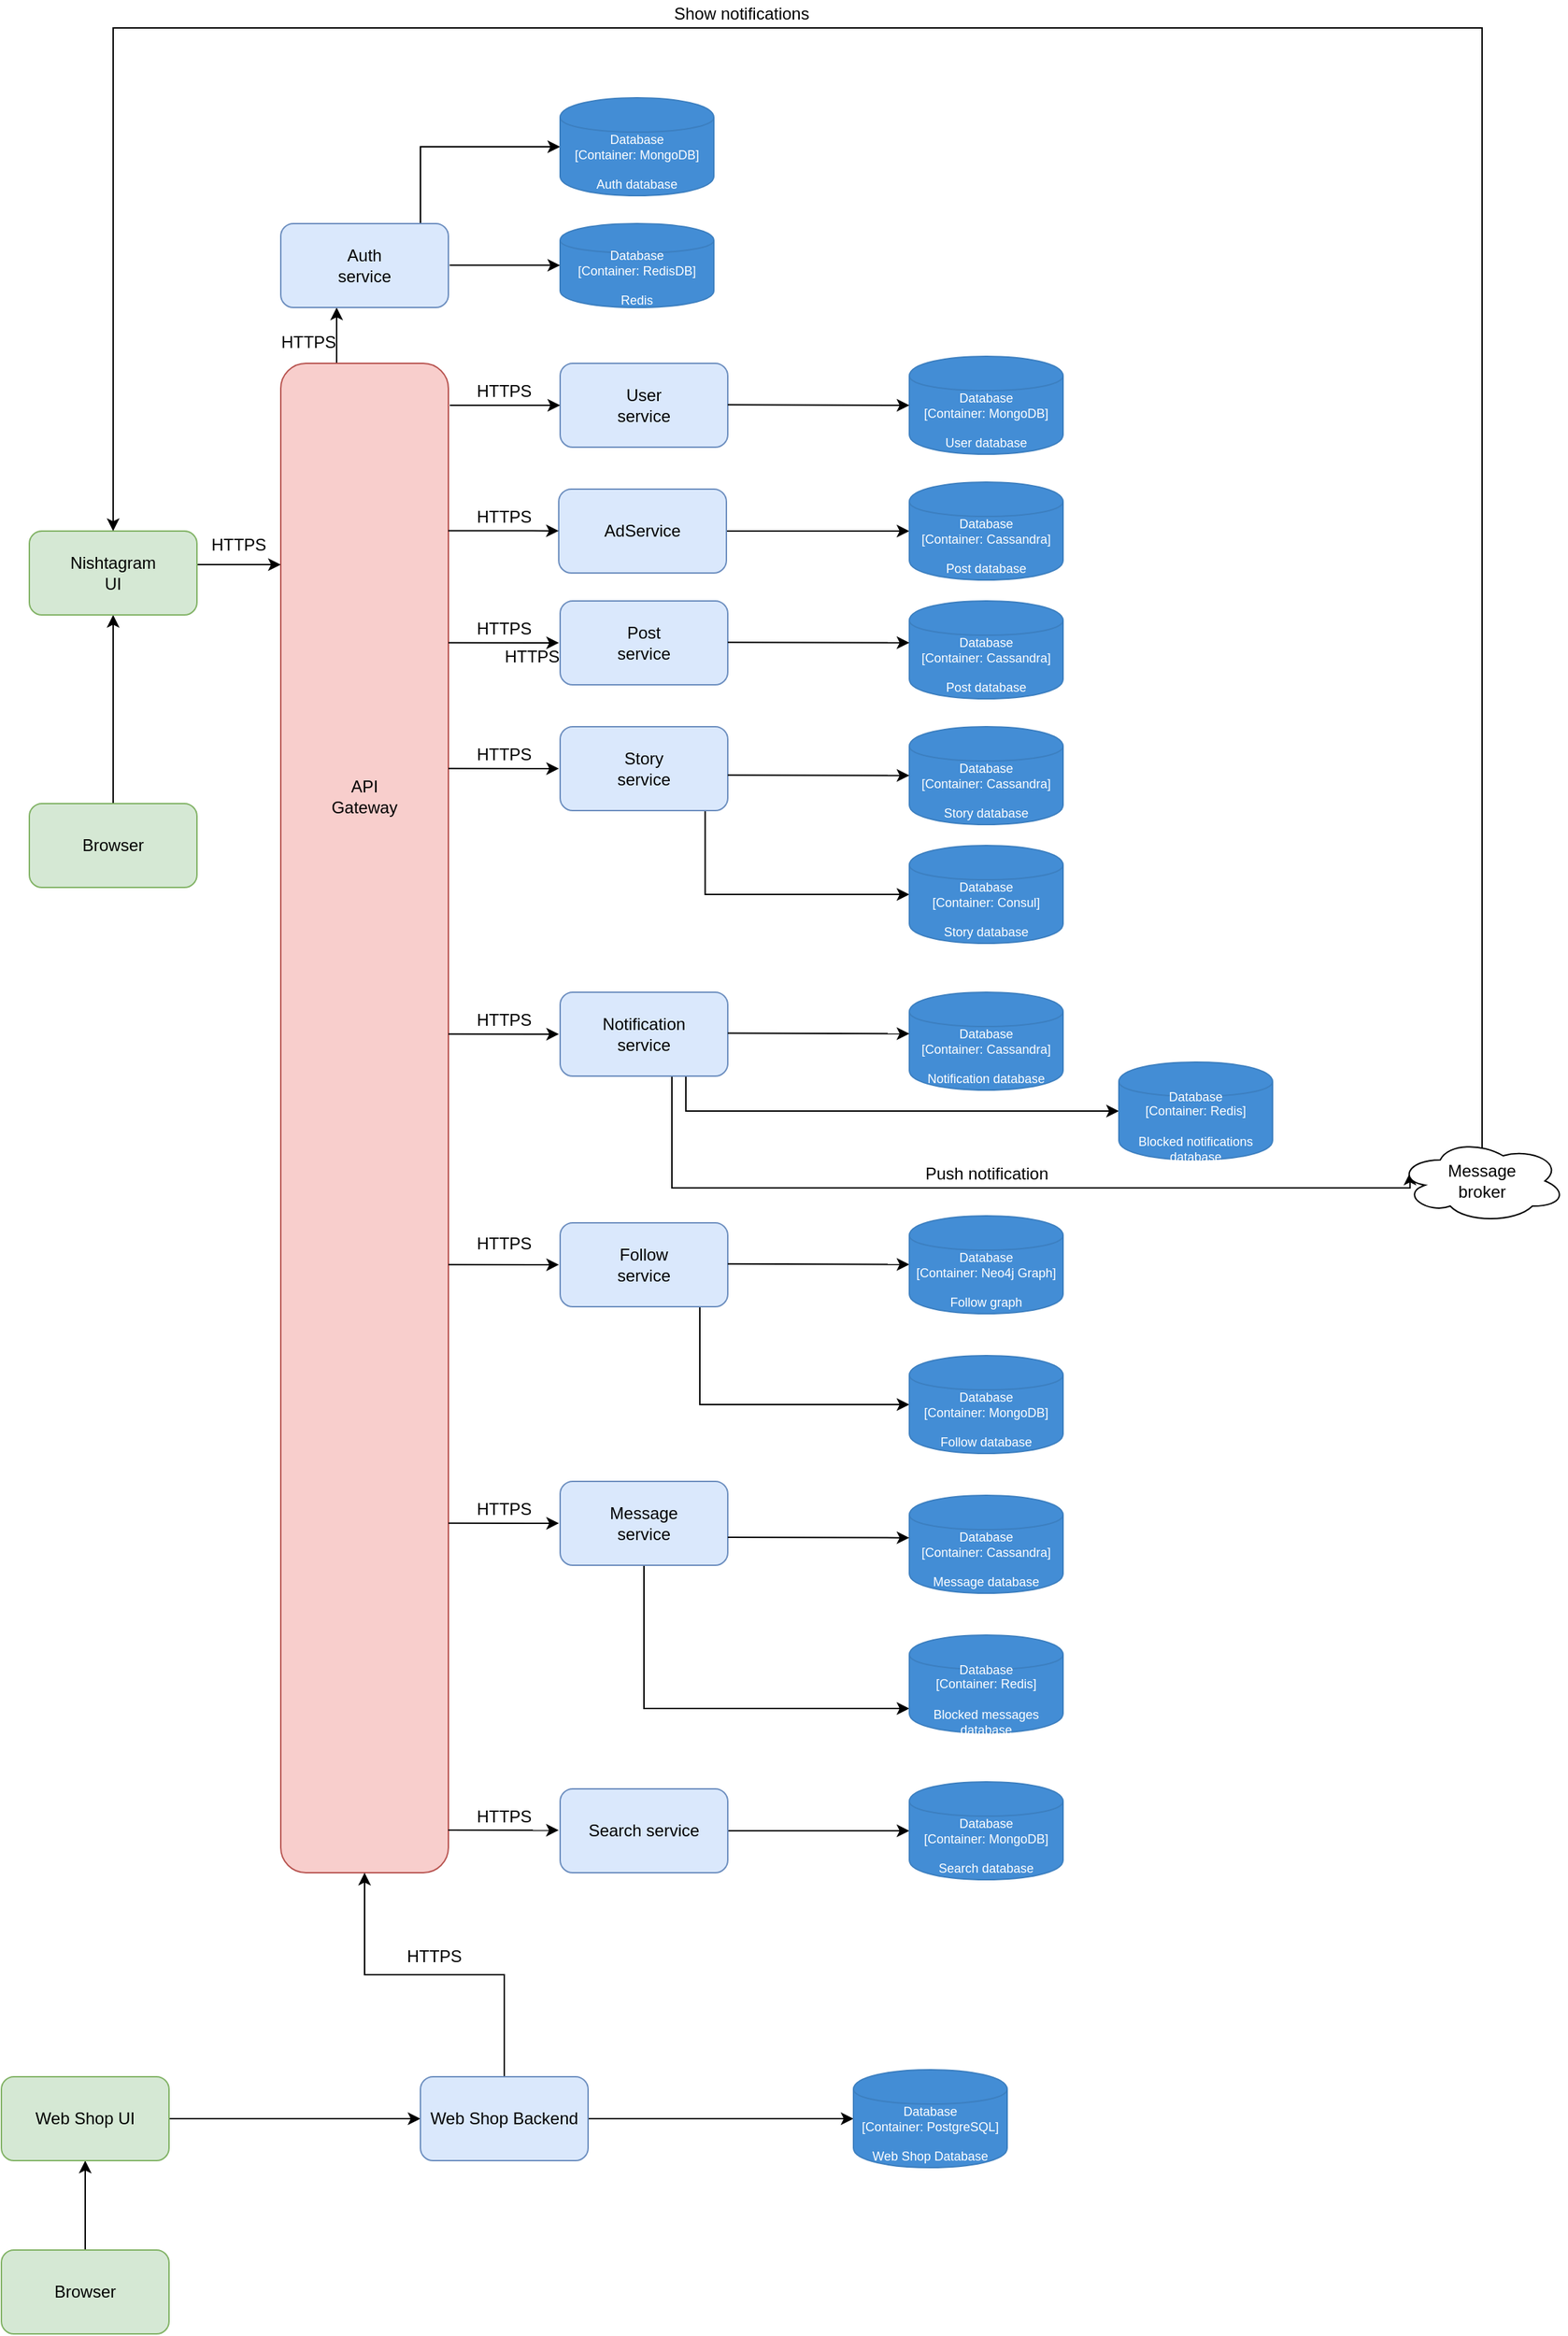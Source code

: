 <mxfile version="14.7.2" type="github">
  <diagram id="ZUU_ORbdmvxoiWIRQ5e9" name="Page-1">
    <mxGraphModel dx="2370" dy="2439" grid="1" gridSize="10" guides="1" tooltips="1" connect="1" arrows="1" fold="1" page="1" pageScale="1" pageWidth="1654" pageHeight="1169" math="0" shadow="0">
      <root>
        <mxCell id="0" />
        <mxCell id="1" parent="0" />
        <mxCell id="TCAJJFYS9Wigu0wZESpd-49" style="edgeStyle=orthogonalEdgeStyle;rounded=0;orthogonalLoop=1;jettySize=auto;html=1;exitX=0.25;exitY=0;exitDx=0;exitDy=0;fontSize=12;" parent="1" source="TCAJJFYS9Wigu0wZESpd-2" edge="1">
          <mxGeometry relative="1" as="geometry">
            <mxPoint x="380" y="200" as="targetPoint" />
            <Array as="points">
              <mxPoint x="380" y="240" />
              <mxPoint x="380" y="200" />
            </Array>
          </mxGeometry>
        </mxCell>
        <mxCell id="TCAJJFYS9Wigu0wZESpd-2" value="" style="rounded=1;whiteSpace=wrap;html=1;fillColor=#f8cecc;strokeColor=#b85450;" parent="1" vertex="1">
          <mxGeometry x="340" y="240" width="120" height="1080" as="geometry" />
        </mxCell>
        <mxCell id="TCAJJFYS9Wigu0wZESpd-3" value="API &lt;br&gt;Gateway" style="text;html=1;strokeColor=none;fillColor=none;align=center;verticalAlign=middle;whiteSpace=wrap;rounded=0;" parent="1" vertex="1">
          <mxGeometry x="380" y="540" width="40" height="20" as="geometry" />
        </mxCell>
        <mxCell id="g6OtUyUmYMgXXQMBs5Dp-11" style="edgeStyle=orthogonalEdgeStyle;rounded=0;orthogonalLoop=1;jettySize=auto;html=1;exitX=0.5;exitY=0;exitDx=0;exitDy=0;entryX=0.5;entryY=1;entryDx=0;entryDy=0;" edge="1" parent="1" source="TCAJJFYS9Wigu0wZESpd-4" target="TCAJJFYS9Wigu0wZESpd-7">
          <mxGeometry relative="1" as="geometry" />
        </mxCell>
        <mxCell id="TCAJJFYS9Wigu0wZESpd-4" value="" style="rounded=1;whiteSpace=wrap;html=1;fillColor=#d5e8d4;strokeColor=#82b366;" parent="1" vertex="1">
          <mxGeometry x="160" y="555" width="120" height="60" as="geometry" />
        </mxCell>
        <mxCell id="TCAJJFYS9Wigu0wZESpd-17" style="edgeStyle=orthogonalEdgeStyle;rounded=0;orthogonalLoop=1;jettySize=auto;html=1;" parent="1" source="TCAJJFYS9Wigu0wZESpd-7" edge="1">
          <mxGeometry relative="1" as="geometry">
            <mxPoint x="340" y="384" as="targetPoint" />
            <Array as="points">
              <mxPoint x="340" y="384" />
            </Array>
          </mxGeometry>
        </mxCell>
        <mxCell id="TCAJJFYS9Wigu0wZESpd-7" value="" style="rounded=1;whiteSpace=wrap;html=1;fillColor=#d5e8d4;strokeColor=#82b366;" parent="1" vertex="1">
          <mxGeometry x="160" y="360" width="120" height="60" as="geometry" />
        </mxCell>
        <mxCell id="TCAJJFYS9Wigu0wZESpd-8" value="Nishtagram &lt;br&gt;UI" style="text;html=1;strokeColor=none;fillColor=none;align=center;verticalAlign=middle;whiteSpace=wrap;rounded=0;" parent="1" vertex="1">
          <mxGeometry x="200" y="380" width="40" height="20" as="geometry" />
        </mxCell>
        <mxCell id="TCAJJFYS9Wigu0wZESpd-18" value="HTTPS" style="text;html=1;strokeColor=none;fillColor=none;align=center;verticalAlign=middle;whiteSpace=wrap;rounded=0;" parent="1" vertex="1">
          <mxGeometry x="290" y="360" width="40" height="20" as="geometry" />
        </mxCell>
        <mxCell id="TCAJJFYS9Wigu0wZESpd-19" value="" style="rounded=1;whiteSpace=wrap;html=1;fillColor=#dae8fc;strokeColor=#6c8ebf;" parent="1" vertex="1">
          <mxGeometry x="540" y="240" width="120" height="60" as="geometry" />
        </mxCell>
        <mxCell id="TCAJJFYS9Wigu0wZESpd-21" value="" style="rounded=1;whiteSpace=wrap;html=1;fillColor=#dae8fc;strokeColor=#6c8ebf;" parent="1" vertex="1">
          <mxGeometry x="540" y="410" width="120" height="60" as="geometry" />
        </mxCell>
        <mxCell id="TCAJJFYS9Wigu0wZESpd-64" style="edgeStyle=orthogonalEdgeStyle;rounded=0;orthogonalLoop=1;jettySize=auto;html=1;exitX=0.865;exitY=1.001;exitDx=0;exitDy=0;entryX=0;entryY=0.5;entryDx=0;entryDy=0;entryPerimeter=0;fontSize=12;exitPerimeter=0;" parent="1" source="TCAJJFYS9Wigu0wZESpd-22" target="TCAJJFYS9Wigu0wZESpd-63" edge="1">
          <mxGeometry relative="1" as="geometry" />
        </mxCell>
        <mxCell id="TCAJJFYS9Wigu0wZESpd-22" value="" style="rounded=1;whiteSpace=wrap;html=1;fillColor=#dae8fc;strokeColor=#6c8ebf;" parent="1" vertex="1">
          <mxGeometry x="540" y="500" width="120" height="60" as="geometry" />
        </mxCell>
        <mxCell id="TCAJJFYS9Wigu0wZESpd-23" value="User service" style="text;html=1;strokeColor=none;fillColor=none;align=center;verticalAlign=middle;whiteSpace=wrap;rounded=0;" parent="1" vertex="1">
          <mxGeometry x="580" y="260" width="40" height="20" as="geometry" />
        </mxCell>
        <mxCell id="TCAJJFYS9Wigu0wZESpd-27" value="Post service" style="text;html=1;strokeColor=none;fillColor=none;align=center;verticalAlign=middle;whiteSpace=wrap;rounded=0;fontSize=12;" parent="1" vertex="1">
          <mxGeometry x="580" y="430" width="40" height="20" as="geometry" />
        </mxCell>
        <mxCell id="TCAJJFYS9Wigu0wZESpd-28" value="Story service" style="text;html=1;strokeColor=none;fillColor=none;align=center;verticalAlign=middle;whiteSpace=wrap;rounded=0;fontSize=12;" parent="1" vertex="1">
          <mxGeometry x="580" y="520" width="40" height="20" as="geometry" />
        </mxCell>
        <mxCell id="tBfZVFhnJpXhr88LQR21-14" style="edgeStyle=orthogonalEdgeStyle;rounded=0;orthogonalLoop=1;jettySize=auto;html=1;exitX=0.927;exitY=0.986;exitDx=0;exitDy=0;entryX=0.07;entryY=0.4;entryDx=0;entryDy=0;entryPerimeter=0;exitPerimeter=0;" parent="1" source="TCAJJFYS9Wigu0wZESpd-31" edge="1" target="tBfZVFhnJpXhr88LQR21-8">
          <mxGeometry relative="1" as="geometry">
            <mxPoint x="632" y="750" as="sourcePoint" />
            <mxPoint x="794.8" y="799.76" as="targetPoint" />
            <Array as="points">
              <mxPoint x="620" y="749" />
              <mxPoint x="620" y="830" />
              <mxPoint x="1148" y="830" />
            </Array>
          </mxGeometry>
        </mxCell>
        <mxCell id="g6OtUyUmYMgXXQMBs5Dp-16" style="edgeStyle=orthogonalEdgeStyle;rounded=0;orthogonalLoop=1;jettySize=auto;html=1;exitX=0.75;exitY=1;exitDx=0;exitDy=0;" edge="1" parent="1" source="TCAJJFYS9Wigu0wZESpd-31" target="g6OtUyUmYMgXXQMBs5Dp-15">
          <mxGeometry relative="1" as="geometry" />
        </mxCell>
        <mxCell id="TCAJJFYS9Wigu0wZESpd-31" value="" style="rounded=1;whiteSpace=wrap;html=1;fillColor=#dae8fc;strokeColor=#6c8ebf;" parent="1" vertex="1">
          <mxGeometry x="540" y="690" width="120" height="60" as="geometry" />
        </mxCell>
        <mxCell id="TCAJJFYS9Wigu0wZESpd-32" value="Notification service" style="text;html=1;strokeColor=none;fillColor=none;align=center;verticalAlign=middle;whiteSpace=wrap;rounded=0;fontSize=12;" parent="1" vertex="1">
          <mxGeometry x="580" y="710" width="40" height="20" as="geometry" />
        </mxCell>
        <mxCell id="tBfZVFhnJpXhr88LQR21-4" style="edgeStyle=orthogonalEdgeStyle;rounded=0;orthogonalLoop=1;jettySize=auto;html=1;exitX=0.75;exitY=1;exitDx=0;exitDy=0;entryX=0;entryY=0.5;entryDx=0;entryDy=0;entryPerimeter=0;" parent="1" source="TCAJJFYS9Wigu0wZESpd-35" target="tBfZVFhnJpXhr88LQR21-3" edge="1">
          <mxGeometry relative="1" as="geometry">
            <Array as="points">
              <mxPoint x="640" y="915" />
              <mxPoint x="640" y="985" />
            </Array>
          </mxGeometry>
        </mxCell>
        <mxCell id="TCAJJFYS9Wigu0wZESpd-35" value="" style="rounded=1;whiteSpace=wrap;html=1;fillColor=#dae8fc;strokeColor=#6c8ebf;" parent="1" vertex="1">
          <mxGeometry x="540" y="855" width="120" height="60" as="geometry" />
        </mxCell>
        <mxCell id="TCAJJFYS9Wigu0wZESpd-36" value="Follow service" style="text;html=1;strokeColor=none;fillColor=none;align=center;verticalAlign=middle;whiteSpace=wrap;rounded=0;fontSize=12;" parent="1" vertex="1">
          <mxGeometry x="580" y="875" width="40" height="20" as="geometry" />
        </mxCell>
        <mxCell id="g6OtUyUmYMgXXQMBs5Dp-18" style="edgeStyle=orthogonalEdgeStyle;rounded=0;orthogonalLoop=1;jettySize=auto;html=1;exitX=0.5;exitY=1;exitDx=0;exitDy=0;entryX=0;entryY=0.75;entryDx=0;entryDy=0;entryPerimeter=0;" edge="1" parent="1" source="TCAJJFYS9Wigu0wZESpd-37" target="g6OtUyUmYMgXXQMBs5Dp-17">
          <mxGeometry relative="1" as="geometry" />
        </mxCell>
        <mxCell id="TCAJJFYS9Wigu0wZESpd-37" value="" style="rounded=1;whiteSpace=wrap;html=1;fillColor=#dae8fc;strokeColor=#6c8ebf;" parent="1" vertex="1">
          <mxGeometry x="540" y="1040" width="120" height="60" as="geometry" />
        </mxCell>
        <mxCell id="TCAJJFYS9Wigu0wZESpd-38" value="Message service" style="text;html=1;strokeColor=none;fillColor=none;align=center;verticalAlign=middle;whiteSpace=wrap;rounded=0;fontSize=12;" parent="1" vertex="1">
          <mxGeometry x="580" y="1060" width="40" height="20" as="geometry" />
        </mxCell>
        <mxCell id="tBfZVFhnJpXhr88LQR21-13" style="edgeStyle=orthogonalEdgeStyle;rounded=0;orthogonalLoop=1;jettySize=auto;html=1;exitX=0.75;exitY=0;exitDx=0;exitDy=0;entryX=0;entryY=0.5;entryDx=0;entryDy=0;entryPerimeter=0;" parent="1" source="TCAJJFYS9Wigu0wZESpd-39" target="tBfZVFhnJpXhr88LQR21-12" edge="1">
          <mxGeometry relative="1" as="geometry">
            <Array as="points">
              <mxPoint x="440" y="140" />
              <mxPoint x="440" y="85" />
            </Array>
          </mxGeometry>
        </mxCell>
        <mxCell id="TCAJJFYS9Wigu0wZESpd-39" value="" style="rounded=1;whiteSpace=wrap;html=1;fontSize=12;fillColor=#dae8fc;strokeColor=#6c8ebf;" parent="1" vertex="1">
          <mxGeometry x="340" y="140" width="120" height="60" as="geometry" />
        </mxCell>
        <mxCell id="TCAJJFYS9Wigu0wZESpd-40" value="&lt;div&gt;Auth&lt;/div&gt;&lt;div&gt;service&lt;br&gt;&lt;/div&gt;" style="text;html=1;strokeColor=none;fillColor=none;align=center;verticalAlign=middle;whiteSpace=wrap;rounded=0;fontSize=12;" parent="1" vertex="1">
          <mxGeometry x="380" y="160" width="40" height="20" as="geometry" />
        </mxCell>
        <mxCell id="TCAJJFYS9Wigu0wZESpd-42" value="" style="endArrow=classic;html=1;fontSize=12;entryX=0;entryY=0.5;entryDx=0;entryDy=0;" parent="1" target="TCAJJFYS9Wigu0wZESpd-19" edge="1">
          <mxGeometry width="50" height="50" relative="1" as="geometry">
            <mxPoint x="461" y="270" as="sourcePoint" />
            <mxPoint x="520" y="250" as="targetPoint" />
          </mxGeometry>
        </mxCell>
        <mxCell id="TCAJJFYS9Wigu0wZESpd-44" value="" style="endArrow=classic;html=1;fontSize=12;exitX=1.007;exitY=0.049;exitDx=0;exitDy=0;exitPerimeter=0;entryX=0;entryY=0.5;entryDx=0;entryDy=0;" parent="1" edge="1">
          <mxGeometry width="50" height="50" relative="1" as="geometry">
            <mxPoint x="460" y="439.86" as="sourcePoint" />
            <mxPoint x="539.16" y="439.97" as="targetPoint" />
          </mxGeometry>
        </mxCell>
        <mxCell id="TCAJJFYS9Wigu0wZESpd-45" value="" style="endArrow=classic;html=1;fontSize=12;exitX=1.007;exitY=0.049;exitDx=0;exitDy=0;exitPerimeter=0;entryX=0;entryY=0.5;entryDx=0;entryDy=0;" parent="1" edge="1">
          <mxGeometry width="50" height="50" relative="1" as="geometry">
            <mxPoint x="460" y="529.86" as="sourcePoint" />
            <mxPoint x="539.16" y="529.97" as="targetPoint" />
          </mxGeometry>
        </mxCell>
        <mxCell id="TCAJJFYS9Wigu0wZESpd-46" value="" style="endArrow=classic;html=1;fontSize=12;exitX=1.007;exitY=0.049;exitDx=0;exitDy=0;exitPerimeter=0;entryX=0;entryY=0.5;entryDx=0;entryDy=0;" parent="1" edge="1">
          <mxGeometry width="50" height="50" relative="1" as="geometry">
            <mxPoint x="460" y="719.86" as="sourcePoint" />
            <mxPoint x="539.16" y="719.97" as="targetPoint" />
          </mxGeometry>
        </mxCell>
        <mxCell id="TCAJJFYS9Wigu0wZESpd-47" value="" style="endArrow=classic;html=1;fontSize=12;exitX=1.007;exitY=0.049;exitDx=0;exitDy=0;exitPerimeter=0;entryX=0;entryY=0.5;entryDx=0;entryDy=0;" parent="1" edge="1">
          <mxGeometry width="50" height="50" relative="1" as="geometry">
            <mxPoint x="460" y="884.86" as="sourcePoint" />
            <mxPoint x="539.16" y="884.97" as="targetPoint" />
          </mxGeometry>
        </mxCell>
        <mxCell id="TCAJJFYS9Wigu0wZESpd-48" value="" style="endArrow=classic;html=1;fontSize=12;exitX=1.007;exitY=0.049;exitDx=0;exitDy=0;exitPerimeter=0;entryX=0;entryY=0.5;entryDx=0;entryDy=0;" parent="1" edge="1">
          <mxGeometry width="50" height="50" relative="1" as="geometry">
            <mxPoint x="460" y="1069.86" as="sourcePoint" />
            <mxPoint x="539.16" y="1069.97" as="targetPoint" />
          </mxGeometry>
        </mxCell>
        <object placeholders="1" c4Type="Database" c4Technology="MongoDB" c4Description="User database" label="%c4Type%&lt;div&gt;[Container:&amp;nbsp;%c4Technology%]&lt;/div&gt;&lt;br&gt;&lt;div&gt;%c4Description%&lt;/div&gt;" id="TCAJJFYS9Wigu0wZESpd-52">
          <mxCell style="shape=cylinder;whiteSpace=wrap;html=1;boundedLbl=1;rounded=0;labelBackgroundColor=none;fillColor=#438DD5;fontSize=9;fontColor=#ffffff;align=center;strokeColor=#3C7FC0;metaEdit=1;points=[[0.5,0,0],[1,0.25,0],[1,0.5,0],[1,0.75,0],[0.5,1,0],[0,0.75,0],[0,0.5,0],[0,0.25,0]];metaData={&quot;c4Type&quot;:{&quot;editable&quot;:false}};" parent="1" vertex="1">
            <mxGeometry x="790" y="235" width="110" height="70" as="geometry" />
          </mxCell>
        </object>
        <object placeholders="1" c4Type="Database" c4Technology="RedisDB" c4Description="Redis" label="%c4Type%&lt;div&gt;[Container:&amp;nbsp;%c4Technology%]&lt;/div&gt;&lt;br&gt;&lt;div&gt;%c4Description%&lt;/div&gt;" id="TCAJJFYS9Wigu0wZESpd-54">
          <mxCell style="shape=cylinder;whiteSpace=wrap;html=1;boundedLbl=1;rounded=0;labelBackgroundColor=none;fillColor=#438DD5;fontSize=9;fontColor=#ffffff;align=center;strokeColor=#3C7FC0;metaEdit=1;points=[[0.5,0,0],[1,0.25,0],[1,0.5,0],[1,0.75,0],[0.5,1,0],[0,0.75,0],[0,0.5,0],[0,0.25,0]];metaData={&quot;c4Type&quot;:{&quot;editable&quot;:false}};" parent="1" vertex="1">
            <mxGeometry x="540" y="140" width="110" height="60" as="geometry" />
          </mxCell>
        </object>
        <mxCell id="TCAJJFYS9Wigu0wZESpd-55" value="" style="endArrow=classic;html=1;fontSize=12;exitX=1.007;exitY=0.049;exitDx=0;exitDy=0;exitPerimeter=0;entryX=0;entryY=0.5;entryDx=0;entryDy=0;" parent="1" edge="1">
          <mxGeometry width="50" height="50" relative="1" as="geometry">
            <mxPoint x="460.84" y="169.71" as="sourcePoint" />
            <mxPoint x="540" y="169.82" as="targetPoint" />
          </mxGeometry>
        </mxCell>
        <mxCell id="TCAJJFYS9Wigu0wZESpd-56" value="" style="endArrow=classic;html=1;fontSize=12;exitX=1.007;exitY=0.049;exitDx=0;exitDy=0;exitPerimeter=0;entryX=0;entryY=0.5;entryDx=0;entryDy=0;entryPerimeter=0;" parent="1" target="TCAJJFYS9Wigu0wZESpd-52" edge="1">
          <mxGeometry width="50" height="50" relative="1" as="geometry">
            <mxPoint x="660.0" y="269.66" as="sourcePoint" />
            <mxPoint x="739.16" y="269.77" as="targetPoint" />
          </mxGeometry>
        </mxCell>
        <object placeholders="1" c4Type="Database" c4Technology="Cassandra" c4Description="Post database" label="%c4Type%&lt;div&gt;[Container:&amp;nbsp;%c4Technology%]&lt;/div&gt;&lt;br&gt;&lt;div&gt;%c4Description%&lt;/div&gt;" id="TCAJJFYS9Wigu0wZESpd-57">
          <mxCell style="shape=cylinder;whiteSpace=wrap;html=1;boundedLbl=1;rounded=0;labelBackgroundColor=none;fillColor=#438DD5;fontSize=9;fontColor=#ffffff;align=center;strokeColor=#3C7FC0;metaEdit=1;points=[[0.5,0,0],[1,0.25,0],[1,0.5,0],[1,0.75,0],[0.5,1,0],[0,0.75,0],[0,0.5,0],[0,0.25,0]];metaData={&quot;c4Type&quot;:{&quot;editable&quot;:false}};" parent="1" vertex="1">
            <mxGeometry x="790" y="410" width="110" height="70" as="geometry" />
          </mxCell>
        </object>
        <mxCell id="TCAJJFYS9Wigu0wZESpd-58" value="" style="endArrow=classic;html=1;fontSize=12;exitX=1.007;exitY=0.049;exitDx=0;exitDy=0;exitPerimeter=0;entryX=0;entryY=0.5;entryDx=0;entryDy=0;entryPerimeter=0;" parent="1" edge="1">
          <mxGeometry width="50" height="50" relative="1" as="geometry">
            <mxPoint x="660" y="439.58" as="sourcePoint" />
            <mxPoint x="790" y="439.92" as="targetPoint" />
          </mxGeometry>
        </mxCell>
        <object placeholders="1" c4Type="Database" c4Technology="Cassandra" c4Description="Story database" label="%c4Type%&lt;div&gt;[Container:&amp;nbsp;%c4Technology%]&lt;/div&gt;&lt;br&gt;&lt;div&gt;%c4Description%&lt;/div&gt;" id="TCAJJFYS9Wigu0wZESpd-61">
          <mxCell style="shape=cylinder;whiteSpace=wrap;html=1;boundedLbl=1;rounded=0;labelBackgroundColor=none;fillColor=#438DD5;fontSize=9;fontColor=#ffffff;align=center;strokeColor=#3C7FC0;metaEdit=1;points=[[0.5,0,0],[1,0.25,0],[1,0.5,0],[1,0.75,0],[0.5,1,0],[0,0.75,0],[0,0.5,0],[0,0.25,0]];metaData={&quot;c4Type&quot;:{&quot;editable&quot;:false}};" parent="1" vertex="1">
            <mxGeometry x="790" y="500" width="110" height="70" as="geometry" />
          </mxCell>
        </object>
        <mxCell id="TCAJJFYS9Wigu0wZESpd-62" value="" style="endArrow=classic;html=1;fontSize=12;exitX=1.007;exitY=0.049;exitDx=0;exitDy=0;exitPerimeter=0;entryX=0;entryY=0.5;entryDx=0;entryDy=0;entryPerimeter=0;" parent="1" edge="1">
          <mxGeometry width="50" height="50" relative="1" as="geometry">
            <mxPoint x="660" y="534.58" as="sourcePoint" />
            <mxPoint x="790" y="534.92" as="targetPoint" />
          </mxGeometry>
        </mxCell>
        <object placeholders="1" c4Type="Database" c4Technology="Consul" c4Description="Story database" label="%c4Type%&lt;div&gt;[Container:&amp;nbsp;%c4Technology%]&lt;/div&gt;&lt;br&gt;&lt;div&gt;%c4Description%&lt;/div&gt;" id="TCAJJFYS9Wigu0wZESpd-63">
          <mxCell style="shape=cylinder;whiteSpace=wrap;html=1;boundedLbl=1;rounded=0;labelBackgroundColor=none;fillColor=#438DD5;fontSize=9;fontColor=#ffffff;align=center;strokeColor=#3C7FC0;metaEdit=1;points=[[0.5,0,0],[1,0.25,0],[1,0.5,0],[1,0.75,0],[0.5,1,0],[0,0.75,0],[0,0.5,0],[0,0.25,0]];metaData={&quot;c4Type&quot;:{&quot;editable&quot;:false}};" parent="1" vertex="1">
            <mxGeometry x="790" y="585" width="110" height="70" as="geometry" />
          </mxCell>
        </object>
        <mxCell id="TCAJJFYS9Wigu0wZESpd-68" value="" style="endArrow=classic;html=1;fontSize=12;exitX=1.007;exitY=0.049;exitDx=0;exitDy=0;exitPerimeter=0;entryX=0;entryY=0.5;entryDx=0;entryDy=0;entryPerimeter=0;" parent="1" edge="1">
          <mxGeometry width="50" height="50" relative="1" as="geometry">
            <mxPoint x="660" y="884.41" as="sourcePoint" />
            <mxPoint x="790" y="884.75" as="targetPoint" />
          </mxGeometry>
        </mxCell>
        <object placeholders="1" c4Type="Database" c4Technology="Neo4j Graph" c4Description="Follow graph" label="%c4Type%&lt;div&gt;[Container:&amp;nbsp;%c4Technology%]&lt;/div&gt;&lt;br&gt;&lt;div&gt;%c4Description%&lt;/div&gt;" id="tBfZVFhnJpXhr88LQR21-2">
          <mxCell style="shape=cylinder;whiteSpace=wrap;html=1;boundedLbl=1;rounded=0;labelBackgroundColor=none;fillColor=#438DD5;fontSize=9;fontColor=#ffffff;align=center;strokeColor=#3C7FC0;metaEdit=1;points=[[0.5,0,0],[1,0.25,0],[1,0.5,0],[1,0.75,0],[0.5,1,0],[0,0.75,0],[0,0.5,0],[0,0.25,0]];metaData={&quot;c4Type&quot;:{&quot;editable&quot;:false}};" parent="1" vertex="1">
            <mxGeometry x="790" y="850" width="110" height="70" as="geometry" />
          </mxCell>
        </object>
        <object placeholders="1" c4Type="Database" c4Technology="MongoDB" c4Description="Follow database" label="%c4Type%&lt;div&gt;[Container:&amp;nbsp;%c4Technology%]&lt;/div&gt;&lt;br&gt;&lt;div&gt;%c4Description%&lt;/div&gt;" id="tBfZVFhnJpXhr88LQR21-3">
          <mxCell style="shape=cylinder;whiteSpace=wrap;html=1;boundedLbl=1;rounded=0;labelBackgroundColor=none;fillColor=#438DD5;fontSize=9;fontColor=#ffffff;align=center;strokeColor=#3C7FC0;metaEdit=1;points=[[0.5,0,0],[1,0.25,0],[1,0.5,0],[1,0.75,0],[0.5,1,0],[0,0.75,0],[0,0.5,0],[0,0.25,0]];metaData={&quot;c4Type&quot;:{&quot;editable&quot;:false}};" parent="1" vertex="1">
            <mxGeometry x="790" y="950" width="110" height="70" as="geometry" />
          </mxCell>
        </object>
        <object placeholders="1" c4Type="Database" c4Technology="Cassandra" c4Description="Notification database" label="%c4Type%&lt;div&gt;[Container:&amp;nbsp;%c4Technology%]&lt;/div&gt;&lt;br&gt;&lt;div&gt;%c4Description%&lt;/div&gt;" id="tBfZVFhnJpXhr88LQR21-5">
          <mxCell style="shape=cylinder;whiteSpace=wrap;html=1;boundedLbl=1;rounded=0;labelBackgroundColor=none;fillColor=#438DD5;fontSize=9;fontColor=#ffffff;align=center;strokeColor=#3C7FC0;metaEdit=1;points=[[0.5,0,0],[1,0.25,0],[1,0.5,0],[1,0.75,0],[0.5,1,0],[0,0.75,0],[0,0.5,0],[0,0.25,0]];metaData={&quot;c4Type&quot;:{&quot;editable&quot;:false}};" parent="1" vertex="1">
            <mxGeometry x="790" y="690" width="110" height="70" as="geometry" />
          </mxCell>
        </object>
        <mxCell id="tBfZVFhnJpXhr88LQR21-7" value="" style="endArrow=classic;html=1;fontSize=12;exitX=1.007;exitY=0.049;exitDx=0;exitDy=0;exitPerimeter=0;entryX=0;entryY=0.5;entryDx=0;entryDy=0;entryPerimeter=0;" parent="1" edge="1">
          <mxGeometry width="50" height="50" relative="1" as="geometry">
            <mxPoint x="660" y="719.29" as="sourcePoint" />
            <mxPoint x="790" y="719.63" as="targetPoint" />
          </mxGeometry>
        </mxCell>
        <mxCell id="g6OtUyUmYMgXXQMBs5Dp-8" style="edgeStyle=orthogonalEdgeStyle;rounded=0;orthogonalLoop=1;jettySize=auto;html=1;entryX=0.5;entryY=0;entryDx=0;entryDy=0;exitX=0.5;exitY=0;exitDx=0;exitDy=0;" edge="1" parent="1" source="tBfZVFhnJpXhr88LQR21-21" target="TCAJJFYS9Wigu0wZESpd-7">
          <mxGeometry relative="1" as="geometry">
            <mxPoint x="220" y="350" as="targetPoint" />
            <Array as="points">
              <mxPoint x="1200" />
              <mxPoint x="220" />
            </Array>
          </mxGeometry>
        </mxCell>
        <mxCell id="tBfZVFhnJpXhr88LQR21-8" value="" style="ellipse;shape=cloud;whiteSpace=wrap;html=1;" parent="1" vertex="1">
          <mxGeometry x="1140" y="795" width="120" height="60" as="geometry" />
        </mxCell>
        <object placeholders="1" c4Type="Database" c4Technology="MongoDB" c4Description="Auth database" label="%c4Type%&lt;div&gt;[Container:&amp;nbsp;%c4Technology%]&lt;/div&gt;&lt;br&gt;&lt;div&gt;%c4Description%&lt;/div&gt;" id="tBfZVFhnJpXhr88LQR21-12">
          <mxCell style="shape=cylinder;whiteSpace=wrap;html=1;boundedLbl=1;rounded=0;labelBackgroundColor=none;fillColor=#438DD5;fontSize=9;fontColor=#ffffff;align=center;strokeColor=#3C7FC0;metaEdit=1;points=[[0.5,0,0],[1,0.25,0],[1,0.5,0],[1,0.75,0],[0.5,1,0],[0,0.75,0],[0,0.5,0],[0,0.25,0]];metaData={&quot;c4Type&quot;:{&quot;editable&quot;:false}};" parent="1" vertex="1">
            <mxGeometry x="540" y="50" width="110" height="70" as="geometry" />
          </mxCell>
        </object>
        <mxCell id="tBfZVFhnJpXhr88LQR21-15" value="Push notification" style="text;html=1;strokeColor=none;fillColor=none;align=center;verticalAlign=middle;whiteSpace=wrap;rounded=0;" parent="1" vertex="1">
          <mxGeometry x="742.5" y="810" width="205" height="20" as="geometry" />
        </mxCell>
        <object placeholders="1" c4Type="Database" c4Technology="Cassandra" c4Description="Message database" label="%c4Type%&lt;div&gt;[Container:&amp;nbsp;%c4Technology%]&lt;/div&gt;&lt;br&gt;&lt;div&gt;%c4Description%&lt;/div&gt;" id="tBfZVFhnJpXhr88LQR21-16">
          <mxCell style="shape=cylinder;whiteSpace=wrap;html=1;boundedLbl=1;rounded=0;labelBackgroundColor=none;fillColor=#438DD5;fontSize=9;fontColor=#ffffff;align=center;strokeColor=#3C7FC0;metaEdit=1;points=[[0.5,0,0],[1,0.25,0],[1,0.5,0],[1,0.75,0],[0.5,1,0],[0,0.75,0],[0,0.5,0],[0,0.25,0]];metaData={&quot;c4Type&quot;:{&quot;editable&quot;:false}};" parent="1" vertex="1">
            <mxGeometry x="790" y="1050" width="110" height="70" as="geometry" />
          </mxCell>
        </object>
        <mxCell id="tBfZVFhnJpXhr88LQR21-18" value="" style="endArrow=classic;html=1;fontSize=12;exitX=1.007;exitY=0.049;exitDx=0;exitDy=0;exitPerimeter=0;entryX=0;entryY=0.5;entryDx=0;entryDy=0;entryPerimeter=0;" parent="1" edge="1">
          <mxGeometry width="50" height="50" relative="1" as="geometry">
            <mxPoint x="660" y="1080" as="sourcePoint" />
            <mxPoint x="790" y="1080.34" as="targetPoint" />
          </mxGeometry>
        </mxCell>
        <mxCell id="tBfZVFhnJpXhr88LQR21-21" value="Message broker" style="text;html=1;strokeColor=none;fillColor=none;align=center;verticalAlign=middle;whiteSpace=wrap;rounded=0;" parent="1" vertex="1">
          <mxGeometry x="1160" y="815" width="80" height="20" as="geometry" />
        </mxCell>
        <mxCell id="tBfZVFhnJpXhr88LQR21-23" value="HTTPS" style="text;html=1;strokeColor=none;fillColor=none;align=center;verticalAlign=middle;whiteSpace=wrap;rounded=0;" parent="1" vertex="1">
          <mxGeometry x="480" y="250" width="40" height="20" as="geometry" />
        </mxCell>
        <mxCell id="tBfZVFhnJpXhr88LQR21-28" value="HTTPS" style="text;html=1;strokeColor=none;fillColor=none;align=center;verticalAlign=middle;whiteSpace=wrap;rounded=0;" parent="1" vertex="1">
          <mxGeometry x="480" y="420" width="40" height="20" as="geometry" />
        </mxCell>
        <mxCell id="tBfZVFhnJpXhr88LQR21-29" value="HTTPS" style="text;html=1;strokeColor=none;fillColor=none;align=center;verticalAlign=middle;whiteSpace=wrap;rounded=0;" parent="1" vertex="1">
          <mxGeometry x="480" y="510" width="40" height="20" as="geometry" />
        </mxCell>
        <mxCell id="tBfZVFhnJpXhr88LQR21-30" value="HTTPS" style="text;html=1;strokeColor=none;fillColor=none;align=center;verticalAlign=middle;whiteSpace=wrap;rounded=0;" parent="1" vertex="1">
          <mxGeometry x="480" y="700" width="40" height="20" as="geometry" />
        </mxCell>
        <mxCell id="tBfZVFhnJpXhr88LQR21-31" value="HTTPS" style="text;html=1;strokeColor=none;fillColor=none;align=center;verticalAlign=middle;whiteSpace=wrap;rounded=0;" parent="1" vertex="1">
          <mxGeometry x="480" y="860" width="40" height="20" as="geometry" />
        </mxCell>
        <mxCell id="tBfZVFhnJpXhr88LQR21-32" value="HTTPS" style="text;html=1;strokeColor=none;fillColor=none;align=center;verticalAlign=middle;whiteSpace=wrap;rounded=0;" parent="1" vertex="1">
          <mxGeometry x="480" y="1050" width="40" height="20" as="geometry" />
        </mxCell>
        <mxCell id="tBfZVFhnJpXhr88LQR21-33" value="HTTPS" style="text;html=1;strokeColor=none;fillColor=none;align=center;verticalAlign=middle;whiteSpace=wrap;rounded=0;" parent="1" vertex="1">
          <mxGeometry x="340" y="215" width="40" height="20" as="geometry" />
        </mxCell>
        <mxCell id="qoyNyBYoRdIygSQEXisO-11" value="" style="edgeStyle=orthogonalEdgeStyle;rounded=0;orthogonalLoop=1;jettySize=auto;html=1;" parent="1" source="qoyNyBYoRdIygSQEXisO-2" target="qoyNyBYoRdIygSQEXisO-3" edge="1">
          <mxGeometry relative="1" as="geometry" />
        </mxCell>
        <mxCell id="qoyNyBYoRdIygSQEXisO-2" value="Browser&lt;span style=&quot;color: rgba(0 , 0 , 0 , 0) ; font-family: monospace ; font-size: 0px&quot;&gt;%3CmxGraphModel%3E%3Croot%3E%3CmxCell%20id%3D%220%22%2F%3E%3CmxCell%20id%3D%221%22%20parent%3D%220%22%2F%3E%3CmxCell%20id%3D%222%22%20value%3D%22consumes%22%20style%3D%22text%3Bhtml%3D1%3BstrokeColor%3Dnone%3BfillColor%3Dnone%3Balign%3Dcenter%3BverticalAlign%3Dmiddle%3BwhiteSpace%3Dwrap%3Brounded%3D0%3B%22%20vertex%3D%221%22%20parent%3D%221%22%3E%3CmxGeometry%20x%3D%22230%22%20y%3D%22230%22%20width%3D%2240%22%20height%3D%2220%22%20as%3D%22geometry%22%2F%3E%3C%2FmxCell%3E%3C%2Froot%3E%3C%2FmxGraphModel%3E&lt;/span&gt;" style="rounded=1;whiteSpace=wrap;html=1;fillColor=#d5e8d4;strokeColor=#82b366;" parent="1" vertex="1">
          <mxGeometry x="140" y="1590" width="120" height="60" as="geometry" />
        </mxCell>
        <mxCell id="qoyNyBYoRdIygSQEXisO-8" style="edgeStyle=orthogonalEdgeStyle;rounded=0;orthogonalLoop=1;jettySize=auto;html=1;exitX=1;exitY=0.5;exitDx=0;exitDy=0;entryX=0;entryY=0.5;entryDx=0;entryDy=0;" parent="1" source="qoyNyBYoRdIygSQEXisO-3" target="qoyNyBYoRdIygSQEXisO-4" edge="1">
          <mxGeometry relative="1" as="geometry" />
        </mxCell>
        <mxCell id="qoyNyBYoRdIygSQEXisO-3" value="Web Shop UI" style="rounded=1;whiteSpace=wrap;html=1;fillColor=#d5e8d4;strokeColor=#82b366;" parent="1" vertex="1">
          <mxGeometry x="140" y="1466" width="120" height="60" as="geometry" />
        </mxCell>
        <mxCell id="qoyNyBYoRdIygSQEXisO-9" style="edgeStyle=orthogonalEdgeStyle;rounded=0;orthogonalLoop=1;jettySize=auto;html=1;exitX=1;exitY=0.5;exitDx=0;exitDy=0;entryX=0;entryY=0.5;entryDx=0;entryDy=0;entryPerimeter=0;" parent="1" source="qoyNyBYoRdIygSQEXisO-4" target="qoyNyBYoRdIygSQEXisO-6" edge="1">
          <mxGeometry relative="1" as="geometry" />
        </mxCell>
        <mxCell id="g6OtUyUmYMgXXQMBs5Dp-20" style="edgeStyle=orthogonalEdgeStyle;rounded=0;orthogonalLoop=1;jettySize=auto;html=1;exitX=0.5;exitY=0;exitDx=0;exitDy=0;" edge="1" parent="1" source="qoyNyBYoRdIygSQEXisO-4" target="TCAJJFYS9Wigu0wZESpd-2">
          <mxGeometry relative="1" as="geometry" />
        </mxCell>
        <mxCell id="qoyNyBYoRdIygSQEXisO-4" value="Web Shop Backend" style="rounded=1;whiteSpace=wrap;html=1;fillColor=#dae8fc;strokeColor=#6c8ebf;" parent="1" vertex="1">
          <mxGeometry x="440" y="1466" width="120" height="60" as="geometry" />
        </mxCell>
        <object placeholders="1" c4Type="Database" c4Technology="PostgreSQL" c4Description="Web Shop Database" label="%c4Type%&lt;div&gt;[Container:&amp;nbsp;%c4Technology%]&lt;/div&gt;&lt;br&gt;&lt;div&gt;%c4Description%&lt;/div&gt;" id="qoyNyBYoRdIygSQEXisO-6">
          <mxCell style="shape=cylinder;whiteSpace=wrap;html=1;boundedLbl=1;rounded=0;labelBackgroundColor=none;fillColor=#438DD5;fontSize=9;fontColor=#ffffff;align=center;strokeColor=#3C7FC0;metaEdit=1;points=[[0.5,0,0],[1,0.25,0],[1,0.5,0],[1,0.75,0],[0.5,1,0],[0,0.75,0],[0,0.5,0],[0,0.25,0]];metaData={&quot;c4Type&quot;:{&quot;editable&quot;:false}};" parent="1" vertex="1">
            <mxGeometry x="750" y="1461" width="110" height="70" as="geometry" />
          </mxCell>
        </object>
        <mxCell id="qoyNyBYoRdIygSQEXisO-12" value="HTTPS" style="text;html=1;strokeColor=none;fillColor=none;align=center;verticalAlign=middle;whiteSpace=wrap;rounded=0;" parent="1" vertex="1">
          <mxGeometry x="430" y="1370" width="40" height="20" as="geometry" />
        </mxCell>
        <mxCell id="g6OtUyUmYMgXXQMBs5Dp-3" style="edgeStyle=orthogonalEdgeStyle;rounded=0;orthogonalLoop=1;jettySize=auto;html=1;exitX=1;exitY=0.5;exitDx=0;exitDy=0;entryX=0;entryY=0.5;entryDx=0;entryDy=0;entryPerimeter=0;" edge="1" parent="1" source="g6OtUyUmYMgXXQMBs5Dp-1" target="g6OtUyUmYMgXXQMBs5Dp-2">
          <mxGeometry relative="1" as="geometry" />
        </mxCell>
        <mxCell id="g6OtUyUmYMgXXQMBs5Dp-1" value="AdService&lt;br&gt;" style="rounded=1;whiteSpace=wrap;html=1;fillColor=#dae8fc;strokeColor=#6c8ebf;" vertex="1" parent="1">
          <mxGeometry x="539" y="330" width="120" height="60" as="geometry" />
        </mxCell>
        <object placeholders="1" c4Type="Database" c4Technology="Cassandra" c4Description="Post database" label="%c4Type%&lt;div&gt;[Container:&amp;nbsp;%c4Technology%]&lt;/div&gt;&lt;br&gt;&lt;div&gt;%c4Description%&lt;/div&gt;" id="g6OtUyUmYMgXXQMBs5Dp-2">
          <mxCell style="shape=cylinder;whiteSpace=wrap;html=1;boundedLbl=1;rounded=0;labelBackgroundColor=none;fillColor=#438DD5;fontSize=9;fontColor=#ffffff;align=center;strokeColor=#3C7FC0;metaEdit=1;points=[[0.5,0,0],[1,0.25,0],[1,0.5,0],[1,0.75,0],[0.5,1,0],[0,0.75,0],[0,0.5,0],[0,0.25,0]];metaData={&quot;c4Type&quot;:{&quot;editable&quot;:false}};" vertex="1" parent="1">
            <mxGeometry x="790" y="325" width="110" height="70" as="geometry" />
          </mxCell>
        </object>
        <mxCell id="g6OtUyUmYMgXXQMBs5Dp-4" value="" style="endArrow=classic;html=1;fontSize=12;exitX=1.007;exitY=0.049;exitDx=0;exitDy=0;exitPerimeter=0;entryX=0;entryY=0.5;entryDx=0;entryDy=0;" edge="1" parent="1">
          <mxGeometry width="50" height="50" relative="1" as="geometry">
            <mxPoint x="459.84" y="359.72" as="sourcePoint" />
            <mxPoint x="539.0" y="359.83" as="targetPoint" />
          </mxGeometry>
        </mxCell>
        <mxCell id="g6OtUyUmYMgXXQMBs5Dp-5" value="HTTPS" style="text;html=1;strokeColor=none;fillColor=none;align=center;verticalAlign=middle;whiteSpace=wrap;rounded=0;" vertex="1" parent="1">
          <mxGeometry x="480" y="340" width="40" height="20" as="geometry" />
        </mxCell>
        <mxCell id="g6OtUyUmYMgXXQMBs5Dp-9" value="HTTPS" style="text;html=1;strokeColor=none;fillColor=none;align=center;verticalAlign=middle;whiteSpace=wrap;rounded=0;" vertex="1" parent="1">
          <mxGeometry x="500" y="440" width="40" height="20" as="geometry" />
        </mxCell>
        <mxCell id="g6OtUyUmYMgXXQMBs5Dp-10" value="Browser&lt;br&gt;" style="text;html=1;strokeColor=none;fillColor=none;align=center;verticalAlign=middle;whiteSpace=wrap;rounded=0;" vertex="1" parent="1">
          <mxGeometry x="200" y="575" width="40" height="20" as="geometry" />
        </mxCell>
        <mxCell id="g6OtUyUmYMgXXQMBs5Dp-12" value="Show notifications" style="text;html=1;strokeColor=none;fillColor=none;align=center;verticalAlign=middle;whiteSpace=wrap;rounded=0;" vertex="1" parent="1">
          <mxGeometry x="600" y="-20" width="140" height="20" as="geometry" />
        </mxCell>
        <object placeholders="1" c4Type="Database" c4Technology="Redis" c4Description="Blocked notifications database" label="%c4Type%&lt;div&gt;[Container:&amp;nbsp;%c4Technology%]&lt;/div&gt;&lt;br&gt;&lt;div&gt;%c4Description%&lt;/div&gt;" id="g6OtUyUmYMgXXQMBs5Dp-15">
          <mxCell style="shape=cylinder;whiteSpace=wrap;html=1;boundedLbl=1;rounded=0;labelBackgroundColor=none;fillColor=#438DD5;fontSize=9;fontColor=#ffffff;align=center;strokeColor=#3C7FC0;metaEdit=1;points=[[0.5,0,0],[1,0.25,0],[1,0.5,0],[1,0.75,0],[0.5,1,0],[0,0.75,0],[0,0.5,0],[0,0.25,0]];metaData={&quot;c4Type&quot;:{&quot;editable&quot;:false}};" vertex="1" parent="1">
            <mxGeometry x="940" y="740" width="110" height="70" as="geometry" />
          </mxCell>
        </object>
        <object placeholders="1" c4Type="Database" c4Technology="Redis" c4Description="Blocked messages database" label="%c4Type%&lt;div&gt;[Container:&amp;nbsp;%c4Technology%]&lt;/div&gt;&lt;br&gt;&lt;div&gt;%c4Description%&lt;/div&gt;" id="g6OtUyUmYMgXXQMBs5Dp-17">
          <mxCell style="shape=cylinder;whiteSpace=wrap;html=1;boundedLbl=1;rounded=0;labelBackgroundColor=none;fillColor=#438DD5;fontSize=9;fontColor=#ffffff;align=center;strokeColor=#3C7FC0;metaEdit=1;points=[[0.5,0,0],[1,0.25,0],[1,0.5,0],[1,0.75,0],[0.5,1,0],[0,0.75,0],[0,0.5,0],[0,0.25,0]];metaData={&quot;c4Type&quot;:{&quot;editable&quot;:false}};" vertex="1" parent="1">
            <mxGeometry x="790" y="1150" width="110" height="70" as="geometry" />
          </mxCell>
        </object>
        <mxCell id="g6OtUyUmYMgXXQMBs5Dp-24" style="edgeStyle=orthogonalEdgeStyle;rounded=0;orthogonalLoop=1;jettySize=auto;html=1;exitX=1;exitY=0.5;exitDx=0;exitDy=0;entryX=0;entryY=0.5;entryDx=0;entryDy=0;entryPerimeter=0;" edge="1" parent="1" source="g6OtUyUmYMgXXQMBs5Dp-19" target="g6OtUyUmYMgXXQMBs5Dp-23">
          <mxGeometry relative="1" as="geometry" />
        </mxCell>
        <mxCell id="g6OtUyUmYMgXXQMBs5Dp-19" value="Search service" style="rounded=1;whiteSpace=wrap;html=1;fillColor=#dae8fc;strokeColor=#6c8ebf;" vertex="1" parent="1">
          <mxGeometry x="540" y="1260" width="120" height="60" as="geometry" />
        </mxCell>
        <mxCell id="g6OtUyUmYMgXXQMBs5Dp-21" value="" style="endArrow=classic;html=1;fontSize=12;exitX=1.007;exitY=0.049;exitDx=0;exitDy=0;exitPerimeter=0;entryX=0;entryY=0.5;entryDx=0;entryDy=0;" edge="1" parent="1">
          <mxGeometry width="50" height="50" relative="1" as="geometry">
            <mxPoint x="459.84" y="1289.5" as="sourcePoint" />
            <mxPoint x="539.0" y="1289.61" as="targetPoint" />
          </mxGeometry>
        </mxCell>
        <mxCell id="g6OtUyUmYMgXXQMBs5Dp-22" value="HTTPS" style="text;html=1;strokeColor=none;fillColor=none;align=center;verticalAlign=middle;whiteSpace=wrap;rounded=0;" vertex="1" parent="1">
          <mxGeometry x="480" y="1270" width="40" height="20" as="geometry" />
        </mxCell>
        <object placeholders="1" c4Type="Database" c4Technology="MongoDB" c4Description="Search database" label="%c4Type%&lt;div&gt;[Container:&amp;nbsp;%c4Technology%]&lt;/div&gt;&lt;br&gt;&lt;div&gt;%c4Description%&lt;/div&gt;" id="g6OtUyUmYMgXXQMBs5Dp-23">
          <mxCell style="shape=cylinder;whiteSpace=wrap;html=1;boundedLbl=1;rounded=0;labelBackgroundColor=none;fillColor=#438DD5;fontSize=9;fontColor=#ffffff;align=center;strokeColor=#3C7FC0;metaEdit=1;points=[[0.5,0,0],[1,0.25,0],[1,0.5,0],[1,0.75,0],[0.5,1,0],[0,0.75,0],[0,0.5,0],[0,0.25,0]];metaData={&quot;c4Type&quot;:{&quot;editable&quot;:false}};" vertex="1" parent="1">
            <mxGeometry x="790" y="1255" width="110" height="70" as="geometry" />
          </mxCell>
        </object>
      </root>
    </mxGraphModel>
  </diagram>
</mxfile>
